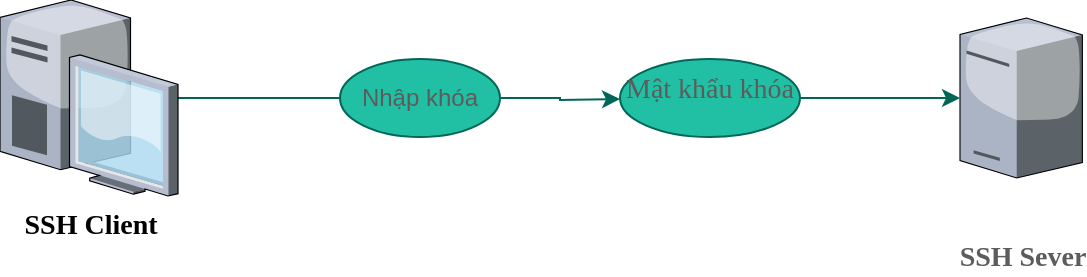 <mxfile version="15.4.1" type="device"><diagram name="Page-1" id="822b0af5-4adb-64df-f703-e8dfc1f81529"><mxGraphModel dx="782" dy="468" grid="1" gridSize="10" guides="1" tooltips="1" connect="1" arrows="1" fold="1" page="1" pageScale="1" pageWidth="1100" pageHeight="850" math="0" shadow="0"><root><mxCell id="0"/><mxCell id="1" parent="0"/><mxCell id="x5jXcAWxwRkdBfTeeh02-1" value="SSH Sever" style="verticalLabelPosition=bottom;aspect=fixed;html=1;verticalAlign=middle;strokeColor=none;shape=mxgraph.citrix.tower_server;rounded=0;shadow=0;comic=0;fontFamily=Verdana;fillColor=#21C0A5;fontColor=#5C5C5C;fontStyle=1;fontSize=14;" parent="1" vertex="1"><mxGeometry x="910" y="309" width="61.18" height="80" as="geometry"/></mxCell><mxCell id="x5jXcAWxwRkdBfTeeh02-3" value="" style="endArrow=classic;html=1;rounded=0;edgeStyle=orthogonalEdgeStyle;strokeColor=#006658;fontColor=#5C5C5C;exitX=1;exitY=0.5;exitDx=0;exitDy=0;" parent="1" source="ZTyf4WTGXYcgvf_p6fe0-8" edge="1"><mxGeometry relative="1" as="geometry"><mxPoint x="750" y="348.5" as="sourcePoint"/><mxPoint x="740" y="349.5" as="targetPoint"/></mxGeometry></mxCell><mxCell id="ZTyf4WTGXYcgvf_p6fe0-9" value="" style="edgeStyle=orthogonalEdgeStyle;curved=0;rounded=1;sketch=0;orthogonalLoop=1;jettySize=auto;html=1;fontFamily=Verdana;fontSize=14;fontColor=#5C5C5C;strokeColor=#006658;fillColor=#21C0A5;" parent="1" target="ZTyf4WTGXYcgvf_p6fe0-8" edge="1"><mxGeometry relative="1" as="geometry"><mxPoint x="650" y="342" as="sourcePoint"/></mxGeometry></mxCell><mxCell id="ZTyf4WTGXYcgvf_p6fe0-7" style="edgeStyle=orthogonalEdgeStyle;curved=0;rounded=1;sketch=0;orthogonalLoop=1;jettySize=auto;html=1;entryX=0;entryY=0.5;entryDx=0;entryDy=0;fontColor=#5C5C5C;strokeColor=#006658;fillColor=#21C0A5;" parent="1" source="ZTyf4WTGXYcgvf_p6fe0-5" edge="1"><mxGeometry relative="1" as="geometry"><mxPoint x="640" y="349" as="targetPoint"/><Array as="points"><mxPoint x="600" y="349"/><mxPoint x="600" y="349"/></Array></mxGeometry></mxCell><mxCell id="ZTyf4WTGXYcgvf_p6fe0-5" value="SSH Client" style="verticalLabelPosition=bottom;aspect=fixed;html=1;verticalAlign=top;strokeColor=none;shape=mxgraph.citrix.desktop;fillColor=#66B2FF;gradientColor=#0066CC;fontSize=14;fontFamily=Verdana;fontStyle=1" parent="1" vertex="1"><mxGeometry x="430.0" y="300.0" width="89" height="98" as="geometry"/></mxCell><mxCell id="ZTyf4WTGXYcgvf_p6fe0-8" value="Nhập khóa" style="ellipse;whiteSpace=wrap;html=1;fontColor=#5C5C5C;strokeColor=#006658;fillColor=#21C0A5;" parent="1" vertex="1"><mxGeometry x="600" y="329.5" width="80" height="39" as="geometry"/></mxCell><mxCell id="ZTyf4WTGXYcgvf_p6fe0-13" value="" style="edgeStyle=orthogonalEdgeStyle;curved=0;rounded=1;sketch=0;orthogonalLoop=1;jettySize=auto;html=1;fontFamily=Verdana;fontSize=14;fontColor=#5C5C5C;strokeColor=#006658;fillColor=#21C0A5;" parent="1" source="ZTyf4WTGXYcgvf_p6fe0-11" target="x5jXcAWxwRkdBfTeeh02-1" edge="1"><mxGeometry relative="1" as="geometry"/></mxCell><mxCell id="ZTyf4WTGXYcgvf_p6fe0-11" value="Mật khẩu khóa" style="ellipse;whiteSpace=wrap;html=1;rounded=0;sketch=0;fontFamily=Verdana;fontSize=14;fontColor=#5C5C5C;strokeColor=#006658;fillColor=#21C0A5;verticalAlign=top;" parent="1" vertex="1"><mxGeometry x="740" y="329.5" width="90" height="39" as="geometry"/></mxCell></root></mxGraphModel></diagram></mxfile>